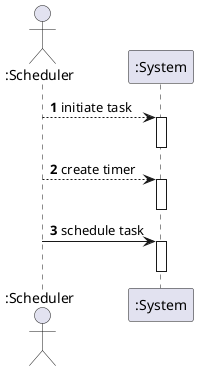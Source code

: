 @startuml
'https://plantuml.com/sequence-diagram

autonumber

actor ":Scheduler" as S
participant ":System" as SYS


S --> SYS : initiate task
activate SYS
deactivate SYS
S --> SYS : create timer
activate SYS
deactivate SYS
S -> SYS : schedule task
activate SYS
deactivate SYS

@enduml